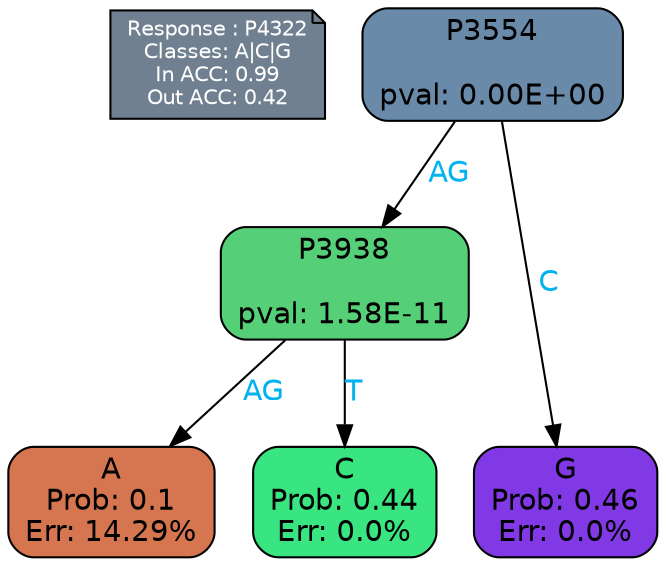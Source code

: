 digraph Tree {
node [shape=box, style="filled, rounded", color="black", fontname=helvetica] ;
graph [ranksep=equally, splines=polylines, bgcolor=transparent, dpi=600] ;
edge [fontname=helvetica] ;
LEGEND [label="Response : P4322
Classes: A|C|G
In ACC: 0.99
Out ACC: 0.42
",shape=note,align=left,style=filled,fillcolor="slategray",fontcolor="white",fontsize=10];1 [label="P3554

pval: 0.00E+00", fillcolor="#6a8aaa"] ;
2 [label="P3938

pval: 1.58E-11", fillcolor="#56d078"] ;
3 [label="A
Prob: 0.1
Err: 14.29%", fillcolor="#d67651"] ;
4 [label="C
Prob: 0.44
Err: 0.0%", fillcolor="#39e581"] ;
5 [label="G
Prob: 0.46
Err: 0.0%", fillcolor="#8139e5"] ;
1 -> 2 [label="AG",fontcolor=deepskyblue2] ;
1 -> 5 [label="C",fontcolor=deepskyblue2] ;
2 -> 3 [label="AG",fontcolor=deepskyblue2] ;
2 -> 4 [label="T",fontcolor=deepskyblue2] ;
{rank = same; 3;4;5;}{rank = same; LEGEND;1;}}